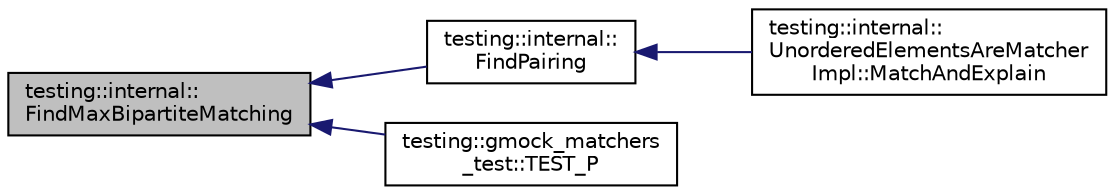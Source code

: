 digraph "testing::internal::FindMaxBipartiteMatching"
{
  edge [fontname="Helvetica",fontsize="10",labelfontname="Helvetica",labelfontsize="10"];
  node [fontname="Helvetica",fontsize="10",shape=record];
  rankdir="LR";
  Node684 [label="testing::internal::\lFindMaxBipartiteMatching",height=0.2,width=0.4,color="black", fillcolor="grey75", style="filled", fontcolor="black"];
  Node684 -> Node685 [dir="back",color="midnightblue",fontsize="10",style="solid",fontname="Helvetica"];
  Node685 [label="testing::internal::\lFindPairing",height=0.2,width=0.4,color="black", fillcolor="white", style="filled",URL="$d0/da7/namespacetesting_1_1internal.html#af2bd2e350b56422a3d9d3b986ac1df0e"];
  Node685 -> Node686 [dir="back",color="midnightblue",fontsize="10",style="solid",fontname="Helvetica"];
  Node686 [label="testing::internal::\lUnorderedElementsAreMatcher\lImpl::MatchAndExplain",height=0.2,width=0.4,color="black", fillcolor="white", style="filled",URL="$df/df0/classtesting_1_1internal_1_1_unordered_elements_are_matcher_impl.html#a4031291eef9be8c1e9e1effdd02c4334"];
  Node684 -> Node687 [dir="back",color="midnightblue",fontsize="10",style="solid",fontname="Helvetica"];
  Node687 [label="testing::gmock_matchers\l_test::TEST_P",height=0.2,width=0.4,color="black", fillcolor="white", style="filled",URL="$d5/de1/namespacetesting_1_1gmock__matchers__test.html#a20589d957fcfe5399e249084dbc23e82"];
}
